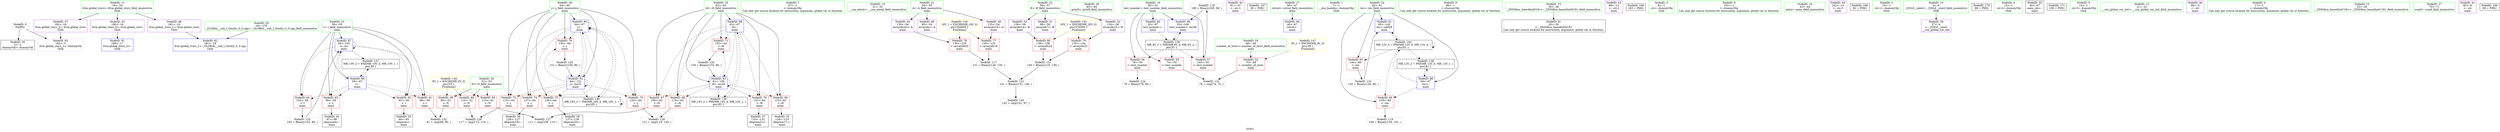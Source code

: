 digraph "SVFG" {
	label="SVFG";

	Node0x55629c262350 [shape=record,color=grey,label="{NodeID: 0\nNullPtr}"];
	Node0x55629c262350 -> Node0x55629c2786b0[style=solid];
	Node0x55629c262350 -> Node0x55629c27c330[style=solid];
	Node0x55629c27c910 [shape=record,color=blue,label="{NodeID: 90\n64\<--67\nj\<--\nmain\n}"];
	Node0x55629c27c910 -> Node0x55629c27b9e0[style=dashed];
	Node0x55629c27c910 -> Node0x55629c27bab0[style=dashed];
	Node0x55629c27c910 -> Node0x55629c27bb80[style=dashed];
	Node0x55629c27c910 -> Node0x55629c27bc50[style=dashed];
	Node0x55629c27c910 -> Node0x55629c27bd20[style=dashed];
	Node0x55629c27c910 -> Node0x55629c27c910[style=dashed];
	Node0x55629c27c910 -> Node0x55629c27cab0[style=dashed];
	Node0x55629c27c910 -> Node0x55629c286a40[style=dashed];
	Node0x55629c2627a0 [shape=record,color=green,label="{NodeID: 7\n67\<--1\n\<--dummyObj\nCan only get source location for instruction, argument, global var or function.}"];
	Node0x55629c263cb0 [shape=record,color=green,label="{NodeID: 14\n31\<--32\n__cxa_atexit\<--__cxa_atexit_field_insensitive\n}"];
	Node0x55629c277f60 [shape=record,color=green,label="{NodeID: 21\n54\<--55\nA\<--A_field_insensitive\nmain\n}"];
	Node0x55629c277f60 -> Node0x55629c27a660[style=solid];
	Node0x55629c277f60 -> Node0x55629c27a730[style=solid];
	Node0x55629c277f60 -> Node0x55629c27a800[style=solid];
	Node0x55629c278510 [shape=record,color=green,label="{NodeID: 28\n83\<--84\nprintf\<--printf_field_insensitive\n}"];
	Node0x55629c27e6f0 [shape=record,color=grey,label="{NodeID: 118\n166 = Binary(165, 80, )\n}"];
	Node0x55629c27e6f0 -> Node0x55629c27cc50[style=solid];
	Node0x55629c278b20 [shape=record,color=black,label="{NodeID: 35\n124\<--123\nidxprom17\<--\nmain\n}"];
	Node0x55629c27f170 [shape=record,color=grey,label="{NodeID: 125\n103 = Binary(102, 80, )\n}"];
	Node0x55629c27f170 -> Node0x55629c27c6a0[style=solid];
	Node0x55629c2790d0 [shape=record,color=purple,label="{NodeID: 42\n81\<--10\n\<--.str.1\nmain\n}"];
	Node0x55629c280400 [shape=record,color=grey,label="{NodeID: 132\n91 = cmp(89, 90, )\n}"];
	Node0x55629c27a730 [shape=record,color=purple,label="{NodeID: 49\n125\<--54\narrayidx18\<--A\nmain\n}"];
	Node0x55629c27a730 -> Node0x55629c27bdf0[style=solid];
	Node0x55629c286540 [shape=record,color=black,label="{NodeID: 139\nMR_14V_2 = PHI(MR_14V_4, MR_14V_1, )\npts\{63 \}\n}"];
	Node0x55629c286540 -> Node0x55629c27c840[style=dashed];
	Node0x55629c27ace0 [shape=record,color=red,label="{NodeID: 56\n78\<--50\n\<--test_number\nmain\n}"];
	Node0x55629c27ace0 -> Node0x55629c27eff0[style=solid];
	Node0x55629c27b290 [shape=record,color=red,label="{NodeID: 63\n96\<--58\n\<--i\nmain\n}"];
	Node0x55629c27b290 -> Node0x55629c278a50[style=solid];
	Node0x55629c27b840 [shape=record,color=red,label="{NodeID: 70\n132\<--62\n\<--i9\nmain\n}"];
	Node0x55629c27b840 -> Node0x55629c278cc0[style=solid];
	Node0x55629c27bdf0 [shape=record,color=red,label="{NodeID: 77\n126\<--125\n\<--arrayidx18\nmain\n}"];
	Node0x55629c27bdf0 -> Node0x55629c27e570[style=solid];
	Node0x55629c290730 [shape=record,color=black,label="{NodeID: 167\n28 = PHI()\n}"];
	Node0x55629c27c430 [shape=record,color=blue,label="{NodeID: 84\n46\<--67\nretval\<--\nmain\n}"];
	Node0x55629c261460 [shape=record,color=green,label="{NodeID: 1\n7\<--1\n__dso_handle\<--dummyObj\nGlob }"];
	Node0x55629c27c9e0 [shape=record,color=blue,label="{NodeID: 91\n60\<--145\nres\<--add28\nmain\n}"];
	Node0x55629c27c9e0 -> Node0x55629c287e40[style=dashed];
	Node0x55629c262830 [shape=record,color=green,label="{NodeID: 8\n80\<--1\n\<--dummyObj\nCan only get source location for instruction, argument, global var or function.}"];
	Node0x55629c277b00 [shape=record,color=green,label="{NodeID: 15\n30\<--36\n_ZNSt8ios_base4InitD1Ev\<--_ZNSt8ios_base4InitD1Ev_field_insensitive\n}"];
	Node0x55629c277b00 -> Node0x55629c2787b0[style=solid];
	Node0x55629c278030 [shape=record,color=green,label="{NodeID: 22\n56\<--57\nB\<--B_field_insensitive\nmain\n}"];
	Node0x55629c278030 -> Node0x55629c27a8d0[style=solid];
	Node0x55629c278030 -> Node0x55629c27a9a0[style=solid];
	Node0x55629c278030 -> Node0x55629c27aa70[style=solid];
	Node0x55629c2785e0 [shape=record,color=green,label="{NodeID: 29\n18\<--176\n_GLOBAL__sub_I_Onufry_0_0.cpp\<--_GLOBAL__sub_I_Onufry_0_0.cpp_field_insensitive\n}"];
	Node0x55629c2785e0 -> Node0x55629c27c230[style=solid];
	Node0x55629c27e870 [shape=record,color=grey,label="{NodeID: 119\n160 = Binary(159, 161, )\n}"];
	Node0x55629c278bf0 [shape=record,color=black,label="{NodeID: 36\n128\<--127\nidxprom19\<--\nmain\n}"];
	Node0x55629c279e90 [shape=record,color=grey,label="{NodeID: 126\n151 = Binary(150, 80, )\n}"];
	Node0x55629c279e90 -> Node0x55629c27cab0[style=solid];
	Node0x55629c2791a0 [shape=record,color=purple,label="{NodeID: 43\n99\<--12\n\<--.str.2\nmain\n}"];
	Node0x55629c27a800 [shape=record,color=purple,label="{NodeID: 50\n129\<--54\narrayidx20\<--A\nmain\n}"];
	Node0x55629c27a800 -> Node0x55629c27bec0[style=solid];
	Node0x55629c286a40 [shape=record,color=black,label="{NodeID: 140\nMR_16V_2 = PHI(MR_16V_3, MR_16V_1, )\npts\{65 \}\n}"];
	Node0x55629c286a40 -> Node0x55629c27c910[style=dashed];
	Node0x55629c286a40 -> Node0x55629c286a40[style=dashed];
	Node0x55629c27adb0 [shape=record,color=red,label="{NodeID: 57\n165\<--50\n\<--test_number\nmain\n}"];
	Node0x55629c27adb0 -> Node0x55629c27e6f0[style=solid];
	Node0x55629c289360 [shape=record,color=yellow,style=double,label="{NodeID: 147\n4V_1 = ENCHI(MR_4V_0)\npts\{49 \}\nFun[main]}"];
	Node0x55629c289360 -> Node0x55629c27ab40[style=dashed];
	Node0x55629c27b360 [shape=record,color=red,label="{NodeID: 64\n102\<--58\n\<--i\nmain\n}"];
	Node0x55629c27b360 -> Node0x55629c27f170[style=solid];
	Node0x55629c289980 [shape=record,color=yellow,style=double,label="{NodeID: 154\n18V_1 = ENCHI(MR_18V_0)\npts\{550000 \}\nFun[main]}"];
	Node0x55629c289980 -> Node0x55629c27bdf0[style=dashed];
	Node0x55629c289980 -> Node0x55629c27bec0[style=dashed];
	Node0x55629c27b910 [shape=record,color=red,label="{NodeID: 71\n155\<--62\n\<--i9\nmain\n}"];
	Node0x55629c27b910 -> Node0x55629c27e9f0[style=solid];
	Node0x55629c27bec0 [shape=record,color=red,label="{NodeID: 78\n130\<--129\n\<--arrayidx20\nmain\n}"];
	Node0x55629c27bec0 -> Node0x55629c27e570[style=solid];
	Node0x55629c290830 [shape=record,color=black,label="{NodeID: 168\n163 = PHI()\n}"];
	Node0x55629c27c500 [shape=record,color=blue,label="{NodeID: 85\n50\<--67\ntest_number\<--\nmain\n}"];
	Node0x55629c27c500 -> Node0x55629c285640[style=dashed];
	Node0x55629c263180 [shape=record,color=green,label="{NodeID: 2\n8\<--1\n.str\<--dummyObj\nGlob }"];
	Node0x55629c27cab0 [shape=record,color=blue,label="{NodeID: 92\n64\<--151\nj\<--inc31\nmain\n}"];
	Node0x55629c27cab0 -> Node0x55629c27b9e0[style=dashed];
	Node0x55629c27cab0 -> Node0x55629c27bab0[style=dashed];
	Node0x55629c27cab0 -> Node0x55629c27bb80[style=dashed];
	Node0x55629c27cab0 -> Node0x55629c27bc50[style=dashed];
	Node0x55629c27cab0 -> Node0x55629c27bd20[style=dashed];
	Node0x55629c27cab0 -> Node0x55629c27c910[style=dashed];
	Node0x55629c27cab0 -> Node0x55629c27cab0[style=dashed];
	Node0x55629c27cab0 -> Node0x55629c286a40[style=dashed];
	Node0x55629c262530 [shape=record,color=green,label="{NodeID: 9\n161\<--1\n\<--dummyObj\nCan only get source location for instruction, argument, global var or function.}"];
	Node0x55629c277b90 [shape=record,color=green,label="{NodeID: 16\n43\<--44\nmain\<--main_field_insensitive\n}"];
	Node0x55629c278100 [shape=record,color=green,label="{NodeID: 23\n58\<--59\ni\<--i_field_insensitive\nmain\n}"];
	Node0x55629c278100 -> Node0x55629c27b0f0[style=solid];
	Node0x55629c278100 -> Node0x55629c27b1c0[style=solid];
	Node0x55629c278100 -> Node0x55629c27b290[style=solid];
	Node0x55629c278100 -> Node0x55629c27b360[style=solid];
	Node0x55629c278100 -> Node0x55629c27c5d0[style=solid];
	Node0x55629c278100 -> Node0x55629c27c6a0[style=solid];
	Node0x55629c2786b0 [shape=record,color=black,label="{NodeID: 30\n2\<--3\ndummyVal\<--dummyVal\n}"];
	Node0x55629c27e9f0 [shape=record,color=grey,label="{NodeID: 120\n156 = Binary(155, 80, )\n}"];
	Node0x55629c27e9f0 -> Node0x55629c27cb80[style=solid];
	Node0x55629c278cc0 [shape=record,color=black,label="{NodeID: 37\n133\<--132\nidxprom21\<--\nmain\n}"];
	Node0x55629c27a010 [shape=record,color=grey,label="{NodeID: 127\n111 = cmp(109, 110, )\n}"];
	Node0x55629c279270 [shape=record,color=purple,label="{NodeID: 44\n162\<--14\n\<--.str.3\nmain\n}"];
	Node0x55629c27a8d0 [shape=record,color=purple,label="{NodeID: 51\n98\<--56\narrayidx7\<--B\nmain\n}"];
	Node0x55629c27ae80 [shape=record,color=red,label="{NodeID: 58\n90\<--52\n\<--N\nmain\n}"];
	Node0x55629c27ae80 -> Node0x55629c280400[style=solid];
	Node0x55629c27b430 [shape=record,color=red,label="{NodeID: 65\n144\<--60\n\<--res\nmain\n}"];
	Node0x55629c27b430 -> Node0x55629c27ee70[style=solid];
	Node0x55629c289a60 [shape=record,color=yellow,style=double,label="{NodeID: 155\n20V_1 = ENCHI(MR_20V_0)\npts\{570000 \}\nFun[main]}"];
	Node0x55629c289a60 -> Node0x55629c27bf90[style=dashed];
	Node0x55629c289a60 -> Node0x55629c27c060[style=dashed];
	Node0x55629c27b9e0 [shape=record,color=red,label="{NodeID: 72\n115\<--64\n\<--j\nmain\n}"];
	Node0x55629c27b9e0 -> Node0x55629c27a190[style=solid];
	Node0x55629c27bf90 [shape=record,color=red,label="{NodeID: 79\n135\<--134\n\<--arrayidx22\nmain\n}"];
	Node0x55629c27bf90 -> Node0x55629c27eb70[style=solid];
	Node0x55629c290930 [shape=record,color=black,label="{NodeID: 169\n82 = PHI()\n}"];
	Node0x55629c27c5d0 [shape=record,color=blue,label="{NodeID: 86\n58\<--67\ni\<--\nmain\n}"];
	Node0x55629c27c5d0 -> Node0x55629c27b0f0[style=dashed];
	Node0x55629c27c5d0 -> Node0x55629c27b1c0[style=dashed];
	Node0x55629c27c5d0 -> Node0x55629c27b290[style=dashed];
	Node0x55629c27c5d0 -> Node0x55629c27b360[style=dashed];
	Node0x55629c27c5d0 -> Node0x55629c27c6a0[style=dashed];
	Node0x55629c27c5d0 -> Node0x55629c285b40[style=dashed];
	Node0x55629c2629e0 [shape=record,color=green,label="{NodeID: 3\n10\<--1\n.str.1\<--dummyObj\nGlob }"];
	Node0x55629c27cb80 [shape=record,color=blue,label="{NodeID: 93\n62\<--156\ni9\<--inc34\nmain\n}"];
	Node0x55629c27cb80 -> Node0x55629c27b5d0[style=dashed];
	Node0x55629c27cb80 -> Node0x55629c27b6a0[style=dashed];
	Node0x55629c27cb80 -> Node0x55629c27b770[style=dashed];
	Node0x55629c27cb80 -> Node0x55629c27b840[style=dashed];
	Node0x55629c27cb80 -> Node0x55629c27b910[style=dashed];
	Node0x55629c27cb80 -> Node0x55629c27cb80[style=dashed];
	Node0x55629c27cb80 -> Node0x55629c286540[style=dashed];
	Node0x55629c2625c0 [shape=record,color=green,label="{NodeID: 10\n4\<--6\n_ZStL8__ioinit\<--_ZStL8__ioinit_field_insensitive\nGlob }"];
	Node0x55629c2625c0 -> Node0x55629c278e60[style=solid];
	Node0x55629c277c20 [shape=record,color=green,label="{NodeID: 17\n46\<--47\nretval\<--retval_field_insensitive\nmain\n}"];
	Node0x55629c277c20 -> Node0x55629c27c430[style=solid];
	Node0x55629c2781d0 [shape=record,color=green,label="{NodeID: 24\n60\<--61\nres\<--res_field_insensitive\nmain\n}"];
	Node0x55629c2781d0 -> Node0x55629c27b430[style=solid];
	Node0x55629c2781d0 -> Node0x55629c27b500[style=solid];
	Node0x55629c2781d0 -> Node0x55629c27c770[style=solid];
	Node0x55629c2781d0 -> Node0x55629c27c9e0[style=solid];
	Node0x55629c2787b0 [shape=record,color=black,label="{NodeID: 31\n29\<--30\n\<--_ZNSt8ios_base4InitD1Ev\nCan only get source location for instruction, argument, global var or function.}"];
	Node0x55629c27eb70 [shape=record,color=grey,label="{NodeID: 121\n140 = Binary(135, 139, )\n}"];
	Node0x55629c27eb70 -> Node0x55629c27ecf0[style=solid];
	Node0x55629c278d90 [shape=record,color=black,label="{NodeID: 38\n137\<--136\nidxprom23\<--\nmain\n}"];
	Node0x55629c27a190 [shape=record,color=grey,label="{NodeID: 128\n117 = cmp(115, 116, )\n}"];
	Node0x55629c279340 [shape=record,color=purple,label="{NodeID: 45\n180\<--16\nllvm.global_ctors_0\<--llvm.global_ctors\nGlob }"];
	Node0x55629c279340 -> Node0x55629c27c130[style=solid];
	Node0x55629c27a9a0 [shape=record,color=purple,label="{NodeID: 52\n134\<--56\narrayidx22\<--B\nmain\n}"];
	Node0x55629c27a9a0 -> Node0x55629c27bf90[style=solid];
	Node0x55629c27af50 [shape=record,color=red,label="{NodeID: 59\n110\<--52\n\<--N\nmain\n}"];
	Node0x55629c27af50 -> Node0x55629c27a010[style=solid];
	Node0x55629c289520 [shape=record,color=yellow,style=double,label="{NodeID: 149\n8V_1 = ENCHI(MR_8V_0)\npts\{53 \}\nFun[main]}"];
	Node0x55629c289520 -> Node0x55629c27ae80[style=dashed];
	Node0x55629c289520 -> Node0x55629c27af50[style=dashed];
	Node0x55629c289520 -> Node0x55629c27b020[style=dashed];
	Node0x55629c27b500 [shape=record,color=red,label="{NodeID: 66\n159\<--60\n\<--res\nmain\n}"];
	Node0x55629c27b500 -> Node0x55629c27e870[style=solid];
	Node0x55629c27bab0 [shape=record,color=red,label="{NodeID: 73\n120\<--64\n\<--j\nmain\n}"];
	Node0x55629c27bab0 -> Node0x55629c27a310[style=solid];
	Node0x55629c27c060 [shape=record,color=red,label="{NodeID: 80\n139\<--138\n\<--arrayidx24\nmain\n}"];
	Node0x55629c27c060 -> Node0x55629c27eb70[style=solid];
	Node0x55629c290a30 [shape=record,color=black,label="{NodeID: 170\n86 = PHI()\n}"];
	Node0x55629c27c6a0 [shape=record,color=blue,label="{NodeID: 87\n58\<--103\ni\<--inc\nmain\n}"];
	Node0x55629c27c6a0 -> Node0x55629c27b0f0[style=dashed];
	Node0x55629c27c6a0 -> Node0x55629c27b1c0[style=dashed];
	Node0x55629c27c6a0 -> Node0x55629c27b290[style=dashed];
	Node0x55629c27c6a0 -> Node0x55629c27b360[style=dashed];
	Node0x55629c27c6a0 -> Node0x55629c27c6a0[style=dashed];
	Node0x55629c27c6a0 -> Node0x55629c285b40[style=dashed];
	Node0x55629c262a70 [shape=record,color=green,label="{NodeID: 4\n12\<--1\n.str.2\<--dummyObj\nGlob }"];
	Node0x55629c27cc50 [shape=record,color=blue,label="{NodeID: 94\n50\<--166\ntest_number\<--inc38\nmain\n}"];
	Node0x55629c27cc50 -> Node0x55629c285640[style=dashed];
	Node0x55629c262690 [shape=record,color=green,label="{NodeID: 11\n16\<--20\nllvm.global_ctors\<--llvm.global_ctors_field_insensitive\nGlob }"];
	Node0x55629c262690 -> Node0x55629c279340[style=solid];
	Node0x55629c262690 -> Node0x55629c279440[style=solid];
	Node0x55629c262690 -> Node0x55629c279540[style=solid];
	Node0x55629c277cf0 [shape=record,color=green,label="{NodeID: 18\n48\<--49\nnumber_of_tests\<--number_of_tests_field_insensitive\nmain\n}"];
	Node0x55629c277cf0 -> Node0x55629c27ab40[style=solid];
	Node0x55629c2782a0 [shape=record,color=green,label="{NodeID: 25\n62\<--63\ni9\<--i9_field_insensitive\nmain\n}"];
	Node0x55629c2782a0 -> Node0x55629c27b5d0[style=solid];
	Node0x55629c2782a0 -> Node0x55629c27b6a0[style=solid];
	Node0x55629c2782a0 -> Node0x55629c27b770[style=solid];
	Node0x55629c2782a0 -> Node0x55629c27b840[style=solid];
	Node0x55629c2782a0 -> Node0x55629c27b910[style=solid];
	Node0x55629c2782a0 -> Node0x55629c27c840[style=solid];
	Node0x55629c2782a0 -> Node0x55629c27cb80[style=solid];
	Node0x55629c2788b0 [shape=record,color=black,label="{NodeID: 32\n45\<--67\nmain_ret\<--\nmain\n}"];
	Node0x55629c27ecf0 [shape=record,color=grey,label="{NodeID: 122\n141 = Binary(131, 140, )\n}"];
	Node0x55629c27ecf0 -> Node0x55629c27a490[style=solid];
	Node0x55629c278e60 [shape=record,color=purple,label="{NodeID: 39\n27\<--4\n\<--_ZStL8__ioinit\n__cxx_global_var_init\n}"];
	Node0x55629c27a310 [shape=record,color=grey,label="{NodeID: 129\n121 = cmp(119, 120, )\n}"];
	Node0x55629c279440 [shape=record,color=purple,label="{NodeID: 46\n181\<--16\nllvm.global_ctors_1\<--llvm.global_ctors\nGlob }"];
	Node0x55629c279440 -> Node0x55629c27c230[style=solid];
	Node0x55629c285640 [shape=record,color=black,label="{NodeID: 136\nMR_6V_3 = PHI(MR_6V_4, MR_6V_2, )\npts\{51 \}\n}"];
	Node0x55629c285640 -> Node0x55629c27ac10[style=dashed];
	Node0x55629c285640 -> Node0x55629c27ace0[style=dashed];
	Node0x55629c285640 -> Node0x55629c27adb0[style=dashed];
	Node0x55629c285640 -> Node0x55629c27cc50[style=dashed];
	Node0x55629c27aa70 [shape=record,color=purple,label="{NodeID: 53\n138\<--56\narrayidx24\<--B\nmain\n}"];
	Node0x55629c27aa70 -> Node0x55629c27c060[style=solid];
	Node0x55629c27b020 [shape=record,color=red,label="{NodeID: 60\n116\<--52\n\<--N\nmain\n}"];
	Node0x55629c27b020 -> Node0x55629c27a190[style=solid];
	Node0x55629c27b5d0 [shape=record,color=red,label="{NodeID: 67\n109\<--62\n\<--i9\nmain\n}"];
	Node0x55629c27b5d0 -> Node0x55629c27a010[style=solid];
	Node0x55629c27bb80 [shape=record,color=red,label="{NodeID: 74\n127\<--64\n\<--j\nmain\n}"];
	Node0x55629c27bb80 -> Node0x55629c278bf0[style=solid];
	Node0x55629c27c130 [shape=record,color=blue,label="{NodeID: 81\n180\<--17\nllvm.global_ctors_0\<--\nGlob }"];
	Node0x55629c290b30 [shape=record,color=black,label="{NodeID: 171\n100 = PHI()\n}"];
	Node0x55629c27c770 [shape=record,color=blue,label="{NodeID: 88\n60\<--67\nres\<--\nmain\n}"];
	Node0x55629c27c770 -> Node0x55629c27b500[style=dashed];
	Node0x55629c27c770 -> Node0x55629c286040[style=dashed];
	Node0x55629c27c770 -> Node0x55629c287e40[style=dashed];
	Node0x55629c262bc0 [shape=record,color=green,label="{NodeID: 5\n14\<--1\n.str.3\<--dummyObj\nGlob }"];
	Node0x55629c263b10 [shape=record,color=green,label="{NodeID: 12\n21\<--22\n__cxx_global_var_init\<--__cxx_global_var_init_field_insensitive\n}"];
	Node0x55629c277dc0 [shape=record,color=green,label="{NodeID: 19\n50\<--51\ntest_number\<--test_number_field_insensitive\nmain\n}"];
	Node0x55629c277dc0 -> Node0x55629c27ac10[style=solid];
	Node0x55629c277dc0 -> Node0x55629c27ace0[style=solid];
	Node0x55629c277dc0 -> Node0x55629c27adb0[style=solid];
	Node0x55629c277dc0 -> Node0x55629c27c500[style=solid];
	Node0x55629c277dc0 -> Node0x55629c27cc50[style=solid];
	Node0x55629c278370 [shape=record,color=green,label="{NodeID: 26\n64\<--65\nj\<--j_field_insensitive\nmain\n}"];
	Node0x55629c278370 -> Node0x55629c27b9e0[style=solid];
	Node0x55629c278370 -> Node0x55629c27bab0[style=solid];
	Node0x55629c278370 -> Node0x55629c27bb80[style=solid];
	Node0x55629c278370 -> Node0x55629c27bc50[style=solid];
	Node0x55629c278370 -> Node0x55629c27bd20[style=solid];
	Node0x55629c278370 -> Node0x55629c27c910[style=solid];
	Node0x55629c278370 -> Node0x55629c27cab0[style=solid];
	Node0x55629c278980 [shape=record,color=black,label="{NodeID: 33\n94\<--93\nidxprom\<--\nmain\n}"];
	Node0x55629c27ee70 [shape=record,color=grey,label="{NodeID: 123\n145 = Binary(144, 80, )\n}"];
	Node0x55629c27ee70 -> Node0x55629c27c9e0[style=solid];
	Node0x55629c278f30 [shape=record,color=purple,label="{NodeID: 40\n68\<--8\n\<--.str\nmain\n}"];
	Node0x55629c27a490 [shape=record,color=grey,label="{NodeID: 130\n142 = cmp(141, 67, )\n}"];
	Node0x55629c279540 [shape=record,color=purple,label="{NodeID: 47\n182\<--16\nllvm.global_ctors_2\<--llvm.global_ctors\nGlob }"];
	Node0x55629c279540 -> Node0x55629c27c330[style=solid];
	Node0x55629c285b40 [shape=record,color=black,label="{NodeID: 137\nMR_10V_2 = PHI(MR_10V_4, MR_10V_1, )\npts\{59 \}\n}"];
	Node0x55629c285b40 -> Node0x55629c27c5d0[style=dashed];
	Node0x55629c27ab40 [shape=record,color=red,label="{NodeID: 54\n75\<--48\n\<--number_of_tests\nmain\n}"];
	Node0x55629c27ab40 -> Node0x55629c2802c0[style=solid];
	Node0x55629c287e40 [shape=record,color=black,label="{NodeID: 144\nMR_12V_5 = PHI(MR_12V_8, MR_12V_4, )\npts\{61 \}\n}"];
	Node0x55629c287e40 -> Node0x55629c27b430[style=dashed];
	Node0x55629c287e40 -> Node0x55629c27b500[style=dashed];
	Node0x55629c287e40 -> Node0x55629c27c9e0[style=dashed];
	Node0x55629c287e40 -> Node0x55629c286040[style=dashed];
	Node0x55629c287e40 -> Node0x55629c287e40[style=dashed];
	Node0x55629c27b0f0 [shape=record,color=red,label="{NodeID: 61\n89\<--58\n\<--i\nmain\n}"];
	Node0x55629c27b0f0 -> Node0x55629c280400[style=solid];
	Node0x55629c27b6a0 [shape=record,color=red,label="{NodeID: 68\n119\<--62\n\<--i9\nmain\n}"];
	Node0x55629c27b6a0 -> Node0x55629c27a310[style=solid];
	Node0x55629c27bc50 [shape=record,color=red,label="{NodeID: 75\n136\<--64\n\<--j\nmain\n}"];
	Node0x55629c27bc50 -> Node0x55629c278d90[style=solid];
	Node0x55629c27c230 [shape=record,color=blue,label="{NodeID: 82\n181\<--18\nllvm.global_ctors_1\<--_GLOBAL__sub_I_Onufry_0_0.cpp\nGlob }"];
	Node0x55629c27c840 [shape=record,color=blue,label="{NodeID: 89\n62\<--67\ni9\<--\nmain\n}"];
	Node0x55629c27c840 -> Node0x55629c27b5d0[style=dashed];
	Node0x55629c27c840 -> Node0x55629c27b6a0[style=dashed];
	Node0x55629c27c840 -> Node0x55629c27b770[style=dashed];
	Node0x55629c27c840 -> Node0x55629c27b840[style=dashed];
	Node0x55629c27c840 -> Node0x55629c27b910[style=dashed];
	Node0x55629c27c840 -> Node0x55629c27cb80[style=dashed];
	Node0x55629c27c840 -> Node0x55629c286540[style=dashed];
	Node0x55629c262c50 [shape=record,color=green,label="{NodeID: 6\n17\<--1\n\<--dummyObj\nCan only get source location for instruction, argument, global var or function.}"];
	Node0x55629c263be0 [shape=record,color=green,label="{NodeID: 13\n25\<--26\n_ZNSt8ios_base4InitC1Ev\<--_ZNSt8ios_base4InitC1Ev_field_insensitive\n}"];
	Node0x55629c277e90 [shape=record,color=green,label="{NodeID: 20\n52\<--53\nN\<--N_field_insensitive\nmain\n}"];
	Node0x55629c277e90 -> Node0x55629c27ae80[style=solid];
	Node0x55629c277e90 -> Node0x55629c27af50[style=solid];
	Node0x55629c277e90 -> Node0x55629c27b020[style=solid];
	Node0x55629c278440 [shape=record,color=green,label="{NodeID: 27\n70\<--71\nscanf\<--scanf_field_insensitive\n}"];
	Node0x55629c27e570 [shape=record,color=grey,label="{NodeID: 117\n131 = Binary(126, 130, )\n}"];
	Node0x55629c27e570 -> Node0x55629c27ecf0[style=solid];
	Node0x55629c278a50 [shape=record,color=black,label="{NodeID: 34\n97\<--96\nidxprom6\<--\nmain\n}"];
	Node0x55629c27eff0 [shape=record,color=grey,label="{NodeID: 124\n79 = Binary(78, 80, )\n}"];
	Node0x55629c279000 [shape=record,color=purple,label="{NodeID: 41\n85\<--8\n\<--.str\nmain\n}"];
	Node0x55629c2802c0 [shape=record,color=grey,label="{NodeID: 131\n76 = cmp(74, 75, )\n}"];
	Node0x55629c27a660 [shape=record,color=purple,label="{NodeID: 48\n95\<--54\narrayidx\<--A\nmain\n}"];
	Node0x55629c286040 [shape=record,color=black,label="{NodeID: 138\nMR_12V_2 = PHI(MR_12V_4, MR_12V_1, )\npts\{61 \}\n}"];
	Node0x55629c286040 -> Node0x55629c27c770[style=dashed];
	Node0x55629c27ac10 [shape=record,color=red,label="{NodeID: 55\n74\<--50\n\<--test_number\nmain\n}"];
	Node0x55629c27ac10 -> Node0x55629c2802c0[style=solid];
	Node0x55629c27b1c0 [shape=record,color=red,label="{NodeID: 62\n93\<--58\n\<--i\nmain\n}"];
	Node0x55629c27b1c0 -> Node0x55629c278980[style=solid];
	Node0x55629c27b770 [shape=record,color=red,label="{NodeID: 69\n123\<--62\n\<--i9\nmain\n}"];
	Node0x55629c27b770 -> Node0x55629c278b20[style=solid];
	Node0x55629c27bd20 [shape=record,color=red,label="{NodeID: 76\n150\<--64\n\<--j\nmain\n}"];
	Node0x55629c27bd20 -> Node0x55629c279e90[style=solid];
	Node0x55629c0d8400 [shape=record,color=black,label="{NodeID: 166\n69 = PHI()\n}"];
	Node0x55629c27c330 [shape=record,color=blue, style = dotted,label="{NodeID: 83\n182\<--3\nllvm.global_ctors_2\<--dummyVal\nGlob }"];
}
